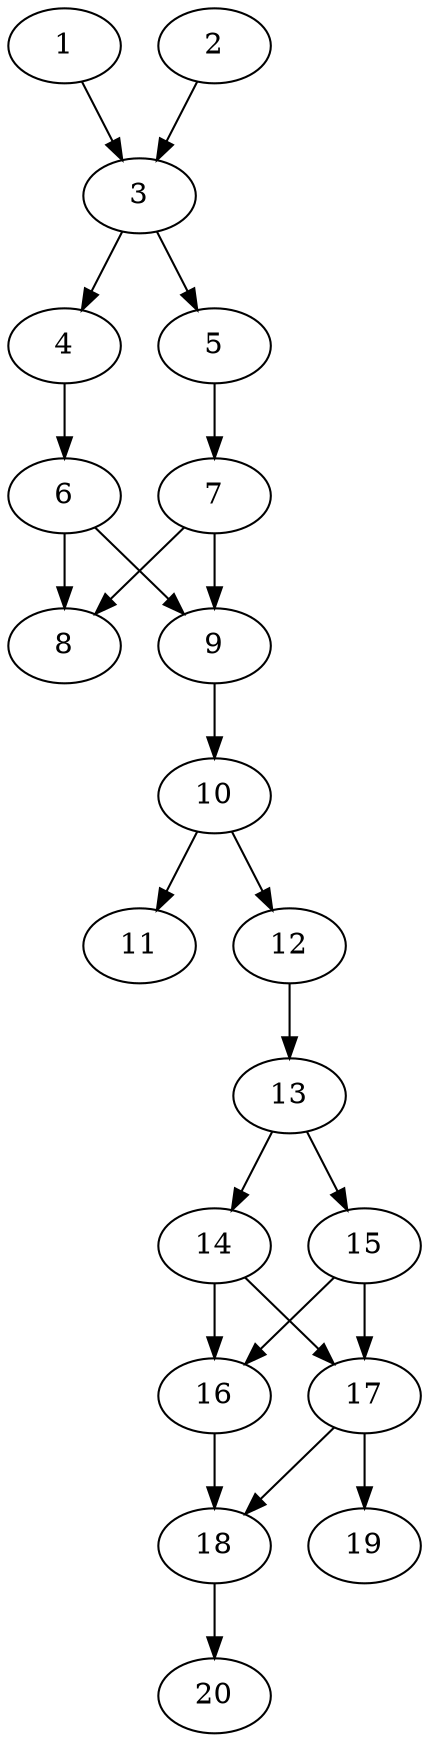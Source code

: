 // DAG automatically generated by daggen at Thu Oct  3 13:58:42 2019
// ./daggen --dot -n 20 --ccr 0.5 --fat 0.3 --regular 0.9 --density 0.7 --mindata 5242880 --maxdata 52428800 
digraph G {
  1 [size="52379648", alpha="0.05", expect_size="26189824"] 
  1 -> 3 [size ="26189824"]
  2 [size="20774912", alpha="0.04", expect_size="10387456"] 
  2 -> 3 [size ="10387456"]
  3 [size="47380480", alpha="0.18", expect_size="23690240"] 
  3 -> 4 [size ="23690240"]
  3 -> 5 [size ="23690240"]
  4 [size="41213952", alpha="0.14", expect_size="20606976"] 
  4 -> 6 [size ="20606976"]
  5 [size="79126528", alpha="0.00", expect_size="39563264"] 
  5 -> 7 [size ="39563264"]
  6 [size="59072512", alpha="0.19", expect_size="29536256"] 
  6 -> 8 [size ="29536256"]
  6 -> 9 [size ="29536256"]
  7 [size="68741120", alpha="0.07", expect_size="34370560"] 
  7 -> 8 [size ="34370560"]
  7 -> 9 [size ="34370560"]
  8 [size="25061376", alpha="0.00", expect_size="12530688"] 
  9 [size="69513216", alpha="0.08", expect_size="34756608"] 
  9 -> 10 [size ="34756608"]
  10 [size="52137984", alpha="0.02", expect_size="26068992"] 
  10 -> 11 [size ="26068992"]
  10 -> 12 [size ="26068992"]
  11 [size="18325504", alpha="0.15", expect_size="9162752"] 
  12 [size="39886848", alpha="0.13", expect_size="19943424"] 
  12 -> 13 [size ="19943424"]
  13 [size="59047936", alpha="0.17", expect_size="29523968"] 
  13 -> 14 [size ="29523968"]
  13 -> 15 [size ="29523968"]
  14 [size="51703808", alpha="0.18", expect_size="25851904"] 
  14 -> 16 [size ="25851904"]
  14 -> 17 [size ="25851904"]
  15 [size="25176064", alpha="0.18", expect_size="12588032"] 
  15 -> 16 [size ="12588032"]
  15 -> 17 [size ="12588032"]
  16 [size="27455488", alpha="0.10", expect_size="13727744"] 
  16 -> 18 [size ="13727744"]
  17 [size="22958080", alpha="0.12", expect_size="11479040"] 
  17 -> 18 [size ="11479040"]
  17 -> 19 [size ="11479040"]
  18 [size="57075712", alpha="0.12", expect_size="28537856"] 
  18 -> 20 [size ="28537856"]
  19 [size="58775552", alpha="0.06", expect_size="29387776"] 
  20 [size="96970752", alpha="0.19", expect_size="48485376"] 
}

